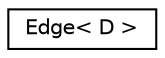 digraph "Graphical Class Hierarchy"
{
  edge [fontname="Helvetica",fontsize="10",labelfontname="Helvetica",labelfontsize="10"];
  node [fontname="Helvetica",fontsize="10",shape=record];
  rankdir="LR";
  Node1 [label="Edge\< D \>",height=0.2,width=0.4,color="black", fillcolor="white", style="filled",URL="$class_edge.html",tooltip="Libreria de la clase Edge que contiene la especificacion de una arista del grafo. ..."];
}
